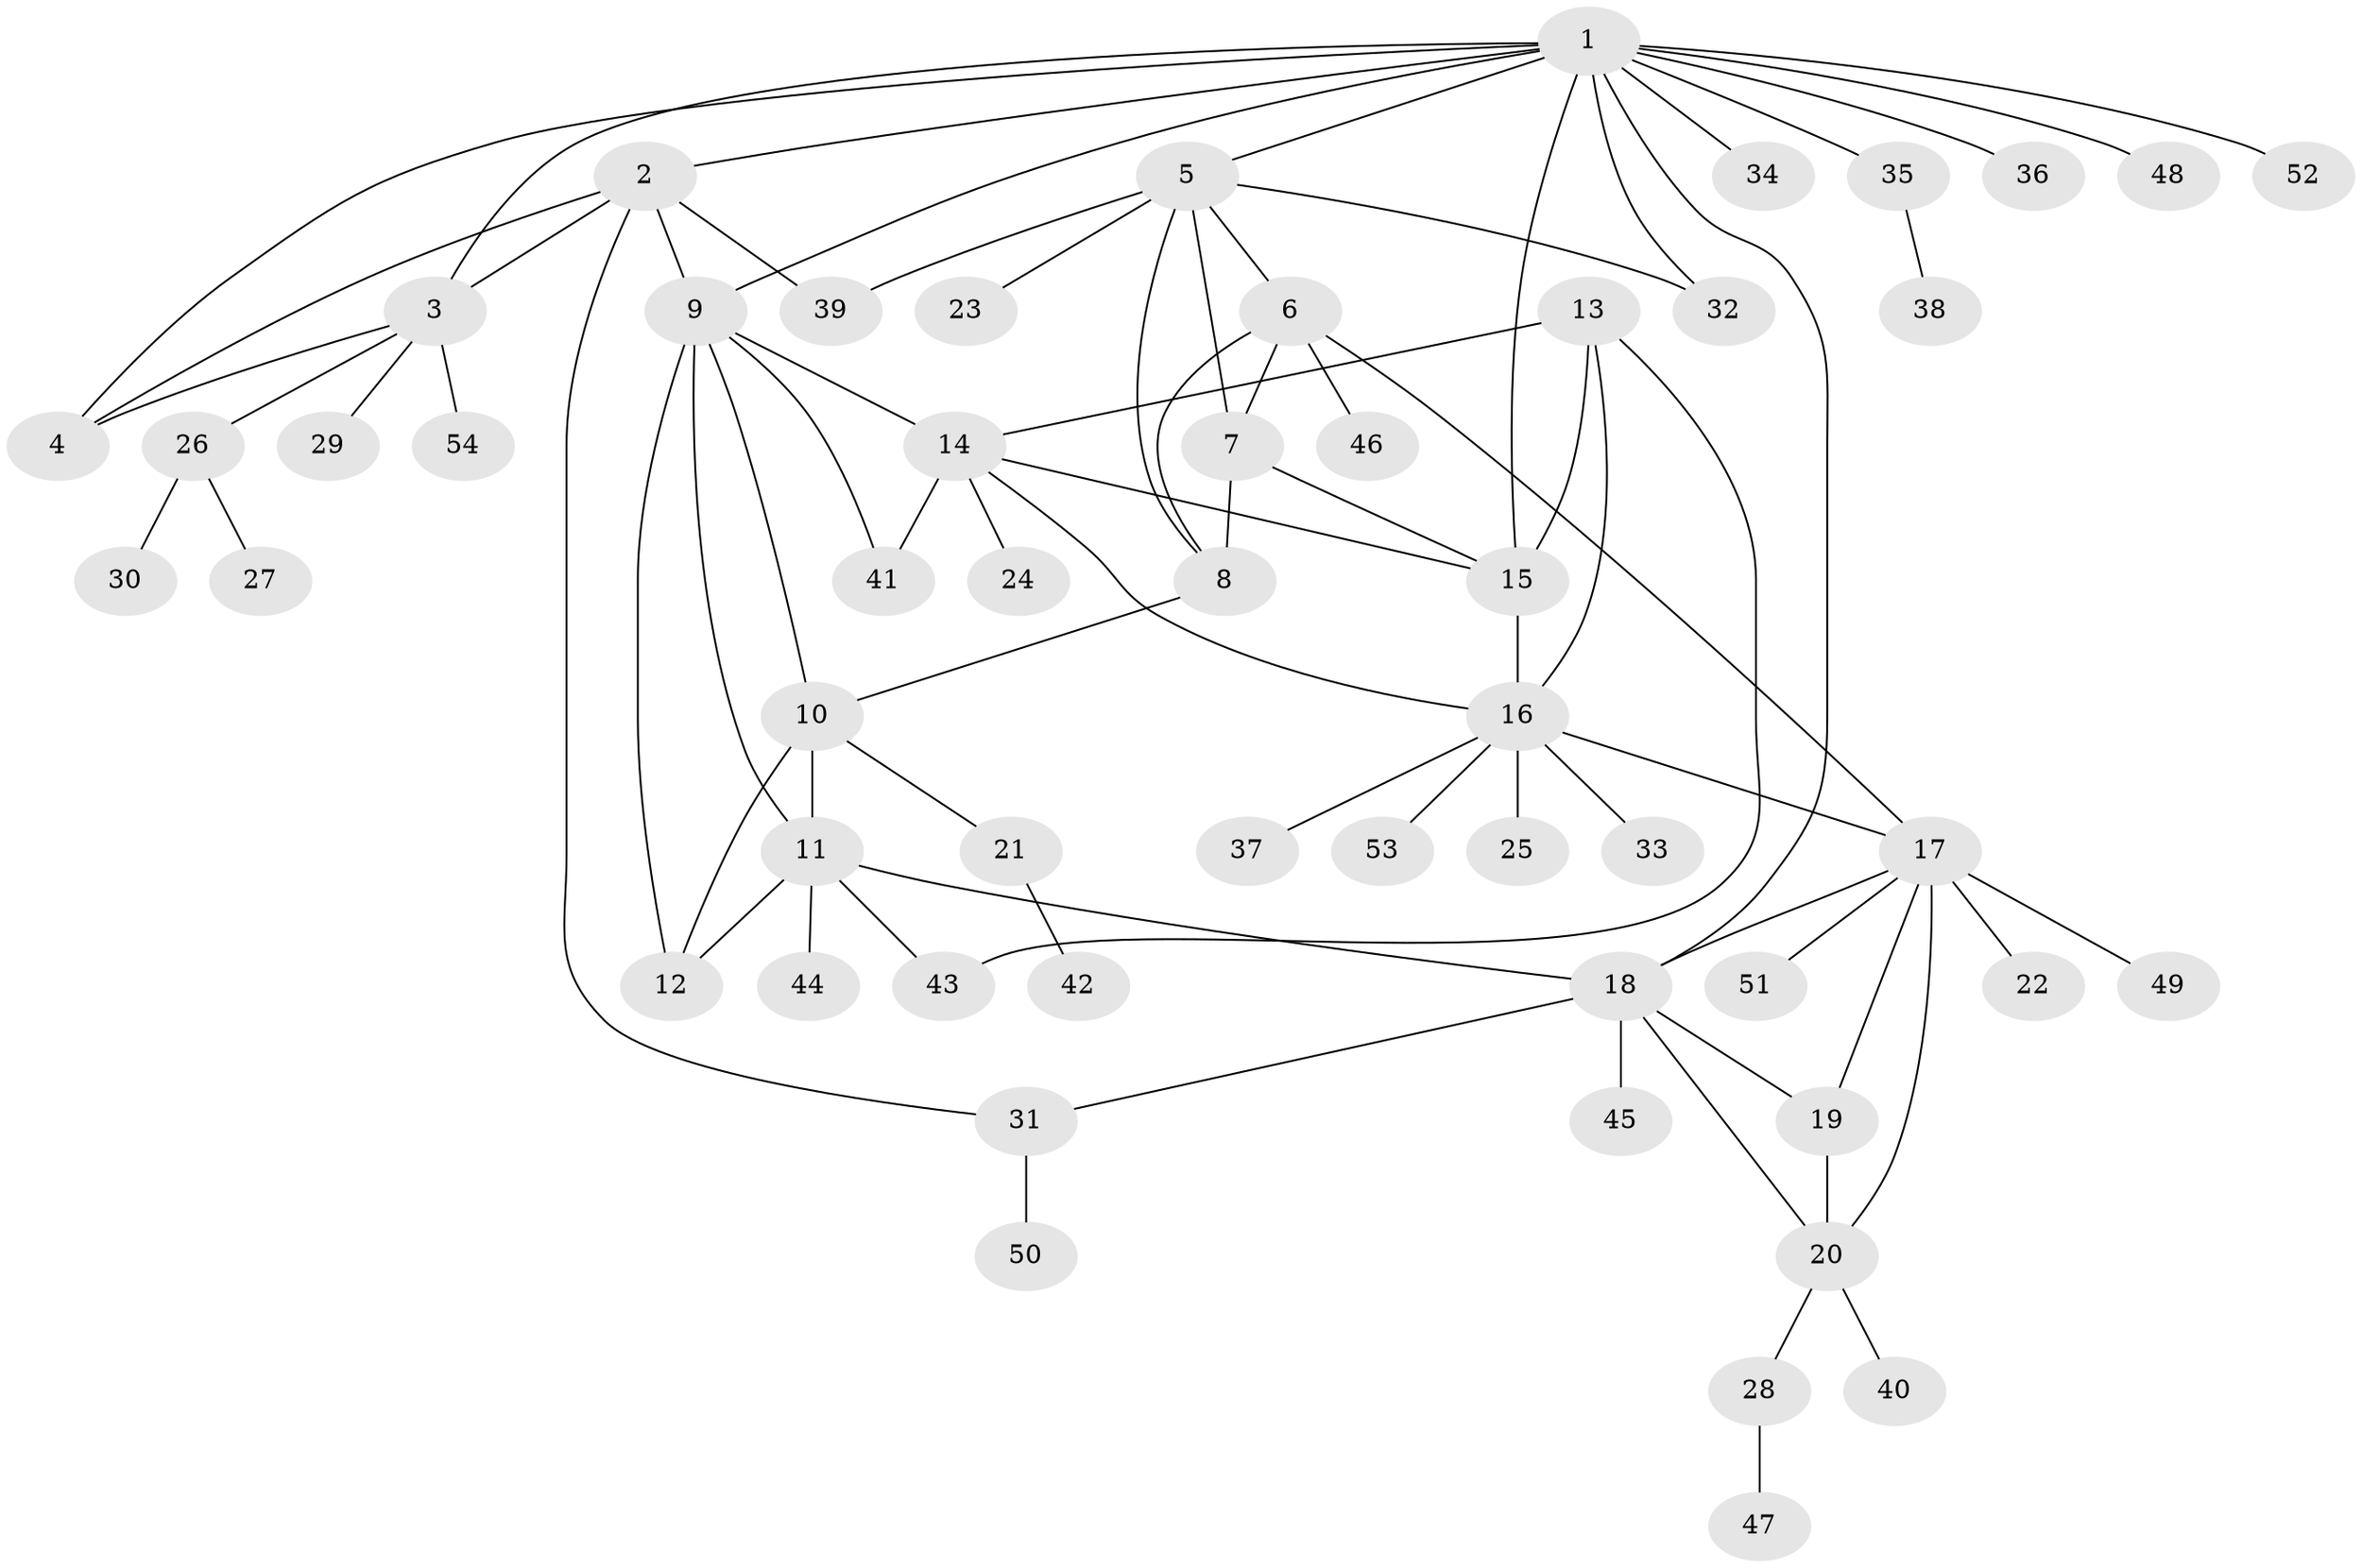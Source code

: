 // original degree distribution, {14: 0.011235955056179775, 4: 0.0449438202247191, 7: 0.0449438202247191, 3: 0.07865168539325842, 8: 0.033707865168539325, 6: 0.0449438202247191, 5: 0.02247191011235955, 9: 0.02247191011235955, 1: 0.550561797752809, 2: 0.14606741573033707}
// Generated by graph-tools (version 1.1) at 2025/52/03/04/25 22:52:19]
// undirected, 54 vertices, 80 edges
graph export_dot {
  node [color=gray90,style=filled];
  1;
  2;
  3;
  4;
  5;
  6;
  7;
  8;
  9;
  10;
  11;
  12;
  13;
  14;
  15;
  16;
  17;
  18;
  19;
  20;
  21;
  22;
  23;
  24;
  25;
  26;
  27;
  28;
  29;
  30;
  31;
  32;
  33;
  34;
  35;
  36;
  37;
  38;
  39;
  40;
  41;
  42;
  43;
  44;
  45;
  46;
  47;
  48;
  49;
  50;
  51;
  52;
  53;
  54;
  1 -- 2 [weight=1.0];
  1 -- 3 [weight=1.0];
  1 -- 4 [weight=1.0];
  1 -- 5 [weight=1.0];
  1 -- 9 [weight=1.0];
  1 -- 15 [weight=1.0];
  1 -- 18 [weight=1.0];
  1 -- 32 [weight=1.0];
  1 -- 34 [weight=1.0];
  1 -- 35 [weight=1.0];
  1 -- 36 [weight=1.0];
  1 -- 48 [weight=1.0];
  1 -- 52 [weight=1.0];
  2 -- 3 [weight=1.0];
  2 -- 4 [weight=1.0];
  2 -- 9 [weight=1.0];
  2 -- 31 [weight=1.0];
  2 -- 39 [weight=1.0];
  3 -- 4 [weight=1.0];
  3 -- 26 [weight=1.0];
  3 -- 29 [weight=1.0];
  3 -- 54 [weight=1.0];
  5 -- 6 [weight=1.0];
  5 -- 7 [weight=1.0];
  5 -- 8 [weight=1.0];
  5 -- 23 [weight=1.0];
  5 -- 32 [weight=1.0];
  5 -- 39 [weight=1.0];
  6 -- 7 [weight=1.0];
  6 -- 8 [weight=1.0];
  6 -- 17 [weight=1.0];
  6 -- 46 [weight=1.0];
  7 -- 8 [weight=2.0];
  7 -- 15 [weight=1.0];
  8 -- 10 [weight=1.0];
  9 -- 10 [weight=1.0];
  9 -- 11 [weight=1.0];
  9 -- 12 [weight=2.0];
  9 -- 14 [weight=1.0];
  9 -- 41 [weight=1.0];
  10 -- 11 [weight=1.0];
  10 -- 12 [weight=1.0];
  10 -- 21 [weight=1.0];
  11 -- 12 [weight=1.0];
  11 -- 18 [weight=1.0];
  11 -- 43 [weight=1.0];
  11 -- 44 [weight=1.0];
  13 -- 14 [weight=1.0];
  13 -- 15 [weight=1.0];
  13 -- 16 [weight=1.0];
  13 -- 43 [weight=1.0];
  14 -- 15 [weight=1.0];
  14 -- 16 [weight=1.0];
  14 -- 24 [weight=2.0];
  14 -- 41 [weight=1.0];
  15 -- 16 [weight=1.0];
  16 -- 17 [weight=1.0];
  16 -- 25 [weight=1.0];
  16 -- 33 [weight=1.0];
  16 -- 37 [weight=1.0];
  16 -- 53 [weight=1.0];
  17 -- 18 [weight=1.0];
  17 -- 19 [weight=1.0];
  17 -- 20 [weight=1.0];
  17 -- 22 [weight=1.0];
  17 -- 49 [weight=1.0];
  17 -- 51 [weight=1.0];
  18 -- 19 [weight=1.0];
  18 -- 20 [weight=1.0];
  18 -- 31 [weight=1.0];
  18 -- 45 [weight=1.0];
  19 -- 20 [weight=2.0];
  20 -- 28 [weight=1.0];
  20 -- 40 [weight=1.0];
  21 -- 42 [weight=1.0];
  26 -- 27 [weight=1.0];
  26 -- 30 [weight=1.0];
  28 -- 47 [weight=1.0];
  31 -- 50 [weight=1.0];
  35 -- 38 [weight=1.0];
}
